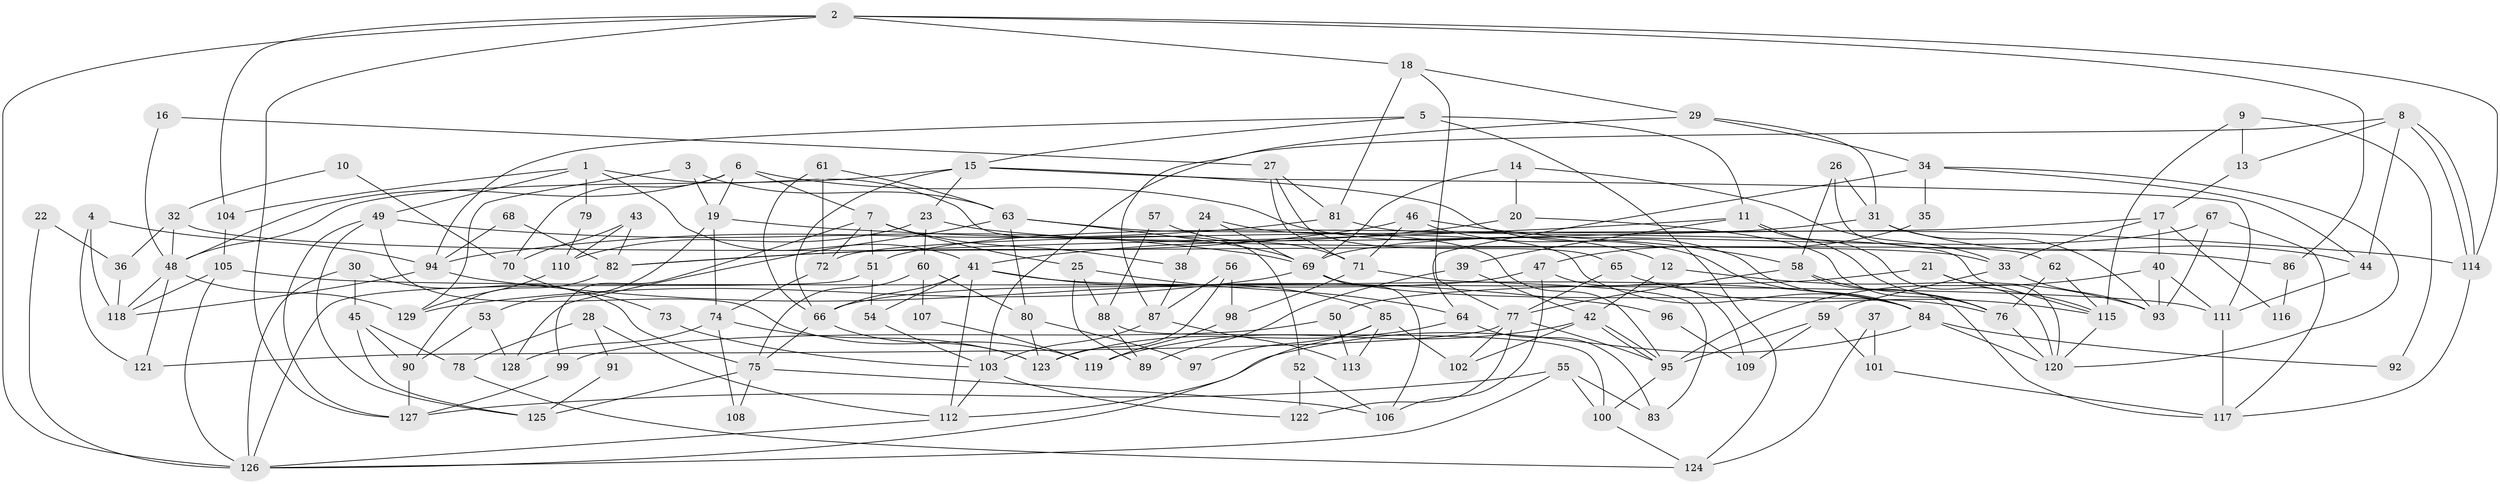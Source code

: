 // coarse degree distribution, {6: 0.09411764705882353, 8: 0.09411764705882353, 5: 0.11764705882352941, 7: 0.12941176470588237, 9: 0.023529411764705882, 3: 0.2235294117647059, 4: 0.2235294117647059, 2: 0.07058823529411765, 10: 0.011764705882352941, 12: 0.011764705882352941}
// Generated by graph-tools (version 1.1) at 2025/41/03/06/25 10:41:53]
// undirected, 129 vertices, 258 edges
graph export_dot {
graph [start="1"]
  node [color=gray90,style=filled];
  1;
  2;
  3;
  4;
  5;
  6;
  7;
  8;
  9;
  10;
  11;
  12;
  13;
  14;
  15;
  16;
  17;
  18;
  19;
  20;
  21;
  22;
  23;
  24;
  25;
  26;
  27;
  28;
  29;
  30;
  31;
  32;
  33;
  34;
  35;
  36;
  37;
  38;
  39;
  40;
  41;
  42;
  43;
  44;
  45;
  46;
  47;
  48;
  49;
  50;
  51;
  52;
  53;
  54;
  55;
  56;
  57;
  58;
  59;
  60;
  61;
  62;
  63;
  64;
  65;
  66;
  67;
  68;
  69;
  70;
  71;
  72;
  73;
  74;
  75;
  76;
  77;
  78;
  79;
  80;
  81;
  82;
  83;
  84;
  85;
  86;
  87;
  88;
  89;
  90;
  91;
  92;
  93;
  94;
  95;
  96;
  97;
  98;
  99;
  100;
  101;
  102;
  103;
  104;
  105;
  106;
  107;
  108;
  109;
  110;
  111;
  112;
  113;
  114;
  115;
  116;
  117;
  118;
  119;
  120;
  121;
  122;
  123;
  124;
  125;
  126;
  127;
  128;
  129;
  1 -- 49;
  1 -- 41;
  1 -- 52;
  1 -- 79;
  1 -- 104;
  2 -- 127;
  2 -- 126;
  2 -- 18;
  2 -- 86;
  2 -- 104;
  2 -- 114;
  3 -- 19;
  3 -- 63;
  3 -- 129;
  4 -- 94;
  4 -- 121;
  4 -- 118;
  5 -- 94;
  5 -- 11;
  5 -- 15;
  5 -- 124;
  6 -- 48;
  6 -- 7;
  6 -- 12;
  6 -- 19;
  6 -- 70;
  7 -- 51;
  7 -- 38;
  7 -- 25;
  7 -- 72;
  7 -- 99;
  8 -- 44;
  8 -- 114;
  8 -- 114;
  8 -- 13;
  8 -- 103;
  9 -- 13;
  9 -- 115;
  9 -- 92;
  10 -- 70;
  10 -- 32;
  11 -- 82;
  11 -- 76;
  11 -- 39;
  11 -- 120;
  12 -- 42;
  12 -- 93;
  13 -- 17;
  14 -- 69;
  14 -- 20;
  14 -- 33;
  15 -- 84;
  15 -- 23;
  15 -- 48;
  15 -- 66;
  15 -- 111;
  16 -- 27;
  16 -- 48;
  17 -- 33;
  17 -- 72;
  17 -- 40;
  17 -- 116;
  18 -- 77;
  18 -- 29;
  18 -- 81;
  19 -- 114;
  19 -- 53;
  19 -- 74;
  20 -- 41;
  20 -- 76;
  21 -- 120;
  21 -- 115;
  21 -- 50;
  22 -- 126;
  22 -- 36;
  23 -- 60;
  23 -- 86;
  23 -- 110;
  24 -- 84;
  24 -- 69;
  24 -- 38;
  25 -- 64;
  25 -- 88;
  25 -- 89;
  26 -- 58;
  26 -- 31;
  26 -- 62;
  27 -- 81;
  27 -- 65;
  27 -- 71;
  28 -- 78;
  28 -- 112;
  28 -- 91;
  29 -- 87;
  29 -- 31;
  29 -- 34;
  30 -- 75;
  30 -- 126;
  30 -- 45;
  31 -- 93;
  31 -- 44;
  31 -- 51;
  32 -- 48;
  32 -- 33;
  32 -- 36;
  33 -- 93;
  33 -- 59;
  34 -- 44;
  34 -- 35;
  34 -- 64;
  34 -- 120;
  35 -- 47;
  36 -- 118;
  37 -- 124;
  37 -- 101;
  38 -- 87;
  39 -- 42;
  39 -- 89;
  40 -- 111;
  40 -- 93;
  40 -- 95;
  41 -- 54;
  41 -- 85;
  41 -- 66;
  41 -- 84;
  41 -- 112;
  42 -- 119;
  42 -- 95;
  42 -- 95;
  42 -- 102;
  43 -- 110;
  43 -- 82;
  43 -- 70;
  44 -- 111;
  45 -- 125;
  45 -- 78;
  45 -- 90;
  46 -- 84;
  46 -- 58;
  46 -- 71;
  46 -- 82;
  47 -- 106;
  47 -- 66;
  47 -- 109;
  48 -- 118;
  48 -- 121;
  48 -- 129;
  49 -- 127;
  49 -- 69;
  49 -- 119;
  49 -- 125;
  50 -- 99;
  50 -- 113;
  51 -- 126;
  51 -- 54;
  52 -- 122;
  52 -- 106;
  53 -- 128;
  53 -- 90;
  54 -- 103;
  55 -- 126;
  55 -- 100;
  55 -- 83;
  55 -- 127;
  56 -- 87;
  56 -- 123;
  56 -- 98;
  57 -- 71;
  57 -- 88;
  58 -- 117;
  58 -- 76;
  58 -- 77;
  59 -- 95;
  59 -- 101;
  59 -- 109;
  60 -- 75;
  60 -- 80;
  60 -- 107;
  61 -- 66;
  61 -- 72;
  61 -- 63;
  62 -- 76;
  62 -- 115;
  63 -- 95;
  63 -- 69;
  63 -- 80;
  63 -- 128;
  64 -- 83;
  64 -- 123;
  65 -- 115;
  65 -- 77;
  66 -- 75;
  66 -- 123;
  67 -- 69;
  67 -- 93;
  67 -- 117;
  68 -- 94;
  68 -- 82;
  69 -- 129;
  69 -- 76;
  69 -- 106;
  70 -- 73;
  71 -- 83;
  71 -- 98;
  72 -- 74;
  73 -- 103;
  74 -- 123;
  74 -- 108;
  74 -- 128;
  75 -- 106;
  75 -- 108;
  75 -- 125;
  76 -- 120;
  77 -- 95;
  77 -- 102;
  77 -- 121;
  77 -- 122;
  78 -- 124;
  79 -- 110;
  80 -- 123;
  80 -- 97;
  81 -- 115;
  81 -- 94;
  82 -- 90;
  84 -- 120;
  84 -- 92;
  84 -- 112;
  85 -- 126;
  85 -- 102;
  85 -- 97;
  85 -- 113;
  86 -- 116;
  87 -- 103;
  87 -- 113;
  88 -- 89;
  88 -- 100;
  90 -- 127;
  91 -- 125;
  94 -- 118;
  94 -- 96;
  95 -- 100;
  96 -- 109;
  98 -- 119;
  99 -- 127;
  100 -- 124;
  101 -- 117;
  103 -- 112;
  103 -- 122;
  104 -- 105;
  105 -- 111;
  105 -- 118;
  105 -- 126;
  107 -- 119;
  110 -- 129;
  111 -- 117;
  112 -- 126;
  114 -- 117;
  115 -- 120;
}
